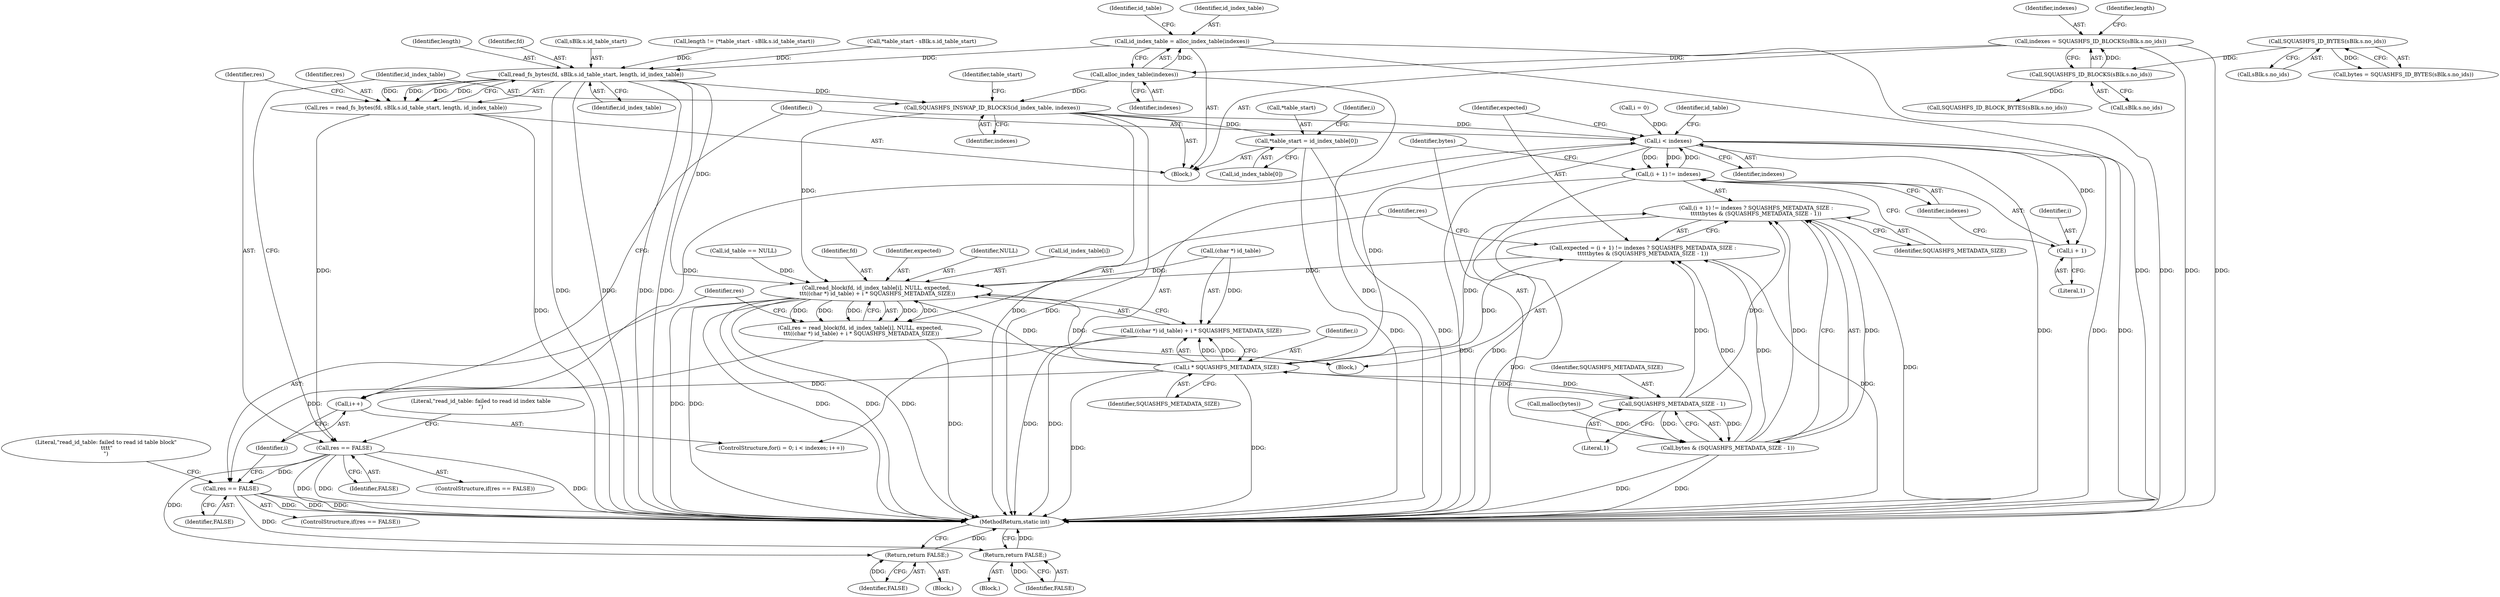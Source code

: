 digraph "0_squashfs-tools_f95864afe8833fe3ad782d714b41378e860977b1_3@pointer" {
"1000159" [label="(Call,id_index_table = alloc_index_table(indexes))"];
"1000161" [label="(Call,alloc_index_table(indexes))"];
"1000118" [label="(Call,indexes = SQUASHFS_ID_BLOCKS(sBlk.s.no_ids))"];
"1000120" [label="(Call,SQUASHFS_ID_BLOCKS(sBlk.s.no_ids))"];
"1000111" [label="(Call,SQUASHFS_ID_BYTES(sBlk.s.no_ids))"];
"1000178" [label="(Call,read_fs_bytes(fd, sBlk.s.id_table_start, length, id_index_table))"];
"1000176" [label="(Call,res = read_fs_bytes(fd, sBlk.s.id_table_start, length, id_index_table))"];
"1000188" [label="(Call,res == FALSE)"];
"1000194" [label="(Return,return FALSE;)"];
"1000247" [label="(Call,res == FALSE)"];
"1000253" [label="(Return,return FALSE;)"];
"1000196" [label="(Call,SQUASHFS_INSWAP_ID_BLOCKS(id_index_table, indexes))"];
"1000199" [label="(Call,*table_start = id_index_table[0])"];
"1000209" [label="(Call,i < indexes)"];
"1000219" [label="(Call,(i + 1) != indexes)"];
"1000220" [label="(Call,i + 1)"];
"1000243" [label="(Call,i * SQUASHFS_METADATA_SIZE)"];
"1000212" [label="(Call,i++)"];
"1000216" [label="(Call,expected = (i + 1) != indexes ? SQUASHFS_METADATA_SIZE :\n\t\t\t\t\tbytes & (SQUASHFS_METADATA_SIZE - 1))"];
"1000232" [label="(Call,read_block(fd, id_index_table[i], NULL, expected,\n \t\t\t((char *) id_table) + i * SQUASHFS_METADATA_SIZE))"];
"1000230" [label="(Call,res = read_block(fd, id_index_table[i], NULL, expected,\n \t\t\t((char *) id_table) + i * SQUASHFS_METADATA_SIZE))"];
"1000218" [label="(Call,(i + 1) != indexes ? SQUASHFS_METADATA_SIZE :\n\t\t\t\t\tbytes & (SQUASHFS_METADATA_SIZE - 1))"];
"1000227" [label="(Call,SQUASHFS_METADATA_SIZE - 1)"];
"1000225" [label="(Call,bytes & (SQUASHFS_METADATA_SIZE - 1))"];
"1000239" [label="(Call,((char *) id_table) + i * SQUASHFS_METADATA_SIZE)"];
"1000195" [label="(Identifier,FALSE)"];
"1000225" [label="(Call,bytes & (SQUASHFS_METADATA_SIZE - 1))"];
"1000178" [label="(Call,read_fs_bytes(fd, sBlk.s.id_table_start, length, id_index_table))"];
"1000234" [label="(Call,id_index_table[i])"];
"1000105" [label="(Block,)"];
"1000180" [label="(Call,sBlk.s.id_table_start)"];
"1000162" [label="(Identifier,indexes)"];
"1000196" [label="(Call,SQUASHFS_INSWAP_ID_BLOCKS(id_index_table, indexes))"];
"1000248" [label="(Identifier,res)"];
"1000194" [label="(Return,return FALSE;)"];
"1000219" [label="(Call,(i + 1) != indexes)"];
"1000198" [label="(Identifier,indexes)"];
"1000176" [label="(Call,res = read_fs_bytes(fd, sBlk.s.id_table_start, length, id_index_table))"];
"1000137" [label="(Call,length != (*table_start - sBlk.s.id_table_start))"];
"1000212" [label="(Call,i++)"];
"1000253" [label="(Return,return FALSE;)"];
"1000188" [label="(Call,res == FALSE)"];
"1000256" [label="(Identifier,id_table)"];
"1000226" [label="(Identifier,bytes)"];
"1000224" [label="(Identifier,SQUASHFS_METADATA_SIZE)"];
"1000246" [label="(ControlStructure,if(res == FALSE))"];
"1000243" [label="(Call,i * SQUASHFS_METADATA_SIZE)"];
"1000165" [label="(Call,malloc(bytes))"];
"1000240" [label="(Call,(char *) id_table)"];
"1000207" [label="(Identifier,i)"];
"1000222" [label="(Literal,1)"];
"1000247" [label="(Call,res == FALSE)"];
"1000121" [label="(Call,sBlk.s.no_ids)"];
"1000193" [label="(Literal,\"read_id_table: failed to read id index table\n\")"];
"1000216" [label="(Call,expected = (i + 1) != indexes ? SQUASHFS_METADATA_SIZE :\n\t\t\t\t\tbytes & (SQUASHFS_METADATA_SIZE - 1))"];
"1000239" [label="(Call,((char *) id_table) + i * SQUASHFS_METADATA_SIZE)"];
"1000177" [label="(Identifier,res)"];
"1000168" [label="(Call,id_table == NULL)"];
"1000220" [label="(Call,i + 1)"];
"1000161" [label="(Call,alloc_index_table(indexes))"];
"1000111" [label="(Call,SQUASHFS_ID_BYTES(sBlk.s.no_ids))"];
"1000227" [label="(Call,SQUASHFS_METADATA_SIZE - 1)"];
"1000139" [label="(Call,*table_start - sBlk.s.id_table_start)"];
"1000250" [label="(Block,)"];
"1000191" [label="(Block,)"];
"1000206" [label="(Call,i = 0)"];
"1000228" [label="(Identifier,SQUASHFS_METADATA_SIZE)"];
"1000230" [label="(Call,res = read_block(fd, id_index_table[i], NULL, expected,\n \t\t\t((char *) id_table) + i * SQUASHFS_METADATA_SIZE))"];
"1000187" [label="(ControlStructure,if(res == FALSE))"];
"1000233" [label="(Identifier,fd)"];
"1000232" [label="(Call,read_block(fd, id_index_table[i], NULL, expected,\n \t\t\t((char *) id_table) + i * SQUASHFS_METADATA_SIZE))"];
"1000112" [label="(Call,sBlk.s.no_ids)"];
"1000218" [label="(Call,(i + 1) != indexes ? SQUASHFS_METADATA_SIZE :\n\t\t\t\t\tbytes & (SQUASHFS_METADATA_SIZE - 1))"];
"1000164" [label="(Identifier,id_table)"];
"1000221" [label="(Identifier,i)"];
"1000245" [label="(Identifier,SQUASHFS_METADATA_SIZE)"];
"1000129" [label="(Call,SQUASHFS_ID_BLOCK_BYTES(sBlk.s.no_ids))"];
"1000238" [label="(Identifier,expected)"];
"1000118" [label="(Call,indexes = SQUASHFS_ID_BLOCKS(sBlk.s.no_ids))"];
"1000209" [label="(Call,i < indexes)"];
"1000200" [label="(Call,*table_start)"];
"1000214" [label="(Block,)"];
"1000197" [label="(Identifier,id_index_table)"];
"1000249" [label="(Identifier,FALSE)"];
"1000119" [label="(Identifier,indexes)"];
"1000120" [label="(Call,SQUASHFS_ID_BLOCKS(sBlk.s.no_ids))"];
"1000264" [label="(MethodReturn,static int)"];
"1000244" [label="(Identifier,i)"];
"1000229" [label="(Literal,1)"];
"1000186" [label="(Identifier,id_index_table)"];
"1000128" [label="(Identifier,length)"];
"1000190" [label="(Identifier,FALSE)"];
"1000160" [label="(Identifier,id_index_table)"];
"1000223" [label="(Identifier,indexes)"];
"1000185" [label="(Identifier,length)"];
"1000211" [label="(Identifier,indexes)"];
"1000179" [label="(Identifier,fd)"];
"1000231" [label="(Identifier,res)"];
"1000201" [label="(Identifier,table_start)"];
"1000202" [label="(Call,id_index_table[0])"];
"1000199" [label="(Call,*table_start = id_index_table[0])"];
"1000205" [label="(ControlStructure,for(i = 0; i < indexes; i++))"];
"1000210" [label="(Identifier,i)"];
"1000237" [label="(Identifier,NULL)"];
"1000159" [label="(Call,id_index_table = alloc_index_table(indexes))"];
"1000213" [label="(Identifier,i)"];
"1000109" [label="(Call,bytes = SQUASHFS_ID_BYTES(sBlk.s.no_ids))"];
"1000252" [label="(Literal,\"read_id_table: failed to read id table block\"\n \t\t\t\t\"\n\")"];
"1000217" [label="(Identifier,expected)"];
"1000254" [label="(Identifier,FALSE)"];
"1000189" [label="(Identifier,res)"];
"1000159" -> "1000105"  [label="AST: "];
"1000159" -> "1000161"  [label="CFG: "];
"1000160" -> "1000159"  [label="AST: "];
"1000161" -> "1000159"  [label="AST: "];
"1000164" -> "1000159"  [label="CFG: "];
"1000159" -> "1000264"  [label="DDG: "];
"1000159" -> "1000264"  [label="DDG: "];
"1000161" -> "1000159"  [label="DDG: "];
"1000159" -> "1000178"  [label="DDG: "];
"1000161" -> "1000162"  [label="CFG: "];
"1000162" -> "1000161"  [label="AST: "];
"1000161" -> "1000264"  [label="DDG: "];
"1000118" -> "1000161"  [label="DDG: "];
"1000161" -> "1000196"  [label="DDG: "];
"1000118" -> "1000105"  [label="AST: "];
"1000118" -> "1000120"  [label="CFG: "];
"1000119" -> "1000118"  [label="AST: "];
"1000120" -> "1000118"  [label="AST: "];
"1000128" -> "1000118"  [label="CFG: "];
"1000118" -> "1000264"  [label="DDG: "];
"1000118" -> "1000264"  [label="DDG: "];
"1000120" -> "1000118"  [label="DDG: "];
"1000120" -> "1000121"  [label="CFG: "];
"1000121" -> "1000120"  [label="AST: "];
"1000111" -> "1000120"  [label="DDG: "];
"1000120" -> "1000129"  [label="DDG: "];
"1000111" -> "1000109"  [label="AST: "];
"1000111" -> "1000112"  [label="CFG: "];
"1000112" -> "1000111"  [label="AST: "];
"1000109" -> "1000111"  [label="CFG: "];
"1000111" -> "1000109"  [label="DDG: "];
"1000178" -> "1000176"  [label="AST: "];
"1000178" -> "1000186"  [label="CFG: "];
"1000179" -> "1000178"  [label="AST: "];
"1000180" -> "1000178"  [label="AST: "];
"1000185" -> "1000178"  [label="AST: "];
"1000186" -> "1000178"  [label="AST: "];
"1000176" -> "1000178"  [label="CFG: "];
"1000178" -> "1000264"  [label="DDG: "];
"1000178" -> "1000264"  [label="DDG: "];
"1000178" -> "1000264"  [label="DDG: "];
"1000178" -> "1000264"  [label="DDG: "];
"1000178" -> "1000176"  [label="DDG: "];
"1000178" -> "1000176"  [label="DDG: "];
"1000178" -> "1000176"  [label="DDG: "];
"1000178" -> "1000176"  [label="DDG: "];
"1000139" -> "1000178"  [label="DDG: "];
"1000137" -> "1000178"  [label="DDG: "];
"1000178" -> "1000196"  [label="DDG: "];
"1000178" -> "1000232"  [label="DDG: "];
"1000176" -> "1000105"  [label="AST: "];
"1000177" -> "1000176"  [label="AST: "];
"1000189" -> "1000176"  [label="CFG: "];
"1000176" -> "1000264"  [label="DDG: "];
"1000176" -> "1000188"  [label="DDG: "];
"1000188" -> "1000187"  [label="AST: "];
"1000188" -> "1000190"  [label="CFG: "];
"1000189" -> "1000188"  [label="AST: "];
"1000190" -> "1000188"  [label="AST: "];
"1000193" -> "1000188"  [label="CFG: "];
"1000197" -> "1000188"  [label="CFG: "];
"1000188" -> "1000264"  [label="DDG: "];
"1000188" -> "1000264"  [label="DDG: "];
"1000188" -> "1000264"  [label="DDG: "];
"1000188" -> "1000194"  [label="DDG: "];
"1000188" -> "1000247"  [label="DDG: "];
"1000194" -> "1000191"  [label="AST: "];
"1000194" -> "1000195"  [label="CFG: "];
"1000195" -> "1000194"  [label="AST: "];
"1000264" -> "1000194"  [label="CFG: "];
"1000194" -> "1000264"  [label="DDG: "];
"1000195" -> "1000194"  [label="DDG: "];
"1000247" -> "1000246"  [label="AST: "];
"1000247" -> "1000249"  [label="CFG: "];
"1000248" -> "1000247"  [label="AST: "];
"1000249" -> "1000247"  [label="AST: "];
"1000252" -> "1000247"  [label="CFG: "];
"1000213" -> "1000247"  [label="CFG: "];
"1000247" -> "1000264"  [label="DDG: "];
"1000247" -> "1000264"  [label="DDG: "];
"1000247" -> "1000264"  [label="DDG: "];
"1000230" -> "1000247"  [label="DDG: "];
"1000247" -> "1000253"  [label="DDG: "];
"1000253" -> "1000250"  [label="AST: "];
"1000253" -> "1000254"  [label="CFG: "];
"1000254" -> "1000253"  [label="AST: "];
"1000264" -> "1000253"  [label="CFG: "];
"1000253" -> "1000264"  [label="DDG: "];
"1000254" -> "1000253"  [label="DDG: "];
"1000196" -> "1000105"  [label="AST: "];
"1000196" -> "1000198"  [label="CFG: "];
"1000197" -> "1000196"  [label="AST: "];
"1000198" -> "1000196"  [label="AST: "];
"1000201" -> "1000196"  [label="CFG: "];
"1000196" -> "1000264"  [label="DDG: "];
"1000196" -> "1000264"  [label="DDG: "];
"1000196" -> "1000199"  [label="DDG: "];
"1000196" -> "1000209"  [label="DDG: "];
"1000196" -> "1000232"  [label="DDG: "];
"1000199" -> "1000105"  [label="AST: "];
"1000199" -> "1000202"  [label="CFG: "];
"1000200" -> "1000199"  [label="AST: "];
"1000202" -> "1000199"  [label="AST: "];
"1000207" -> "1000199"  [label="CFG: "];
"1000199" -> "1000264"  [label="DDG: "];
"1000199" -> "1000264"  [label="DDG: "];
"1000209" -> "1000205"  [label="AST: "];
"1000209" -> "1000211"  [label="CFG: "];
"1000210" -> "1000209"  [label="AST: "];
"1000211" -> "1000209"  [label="AST: "];
"1000217" -> "1000209"  [label="CFG: "];
"1000256" -> "1000209"  [label="CFG: "];
"1000209" -> "1000264"  [label="DDG: "];
"1000209" -> "1000264"  [label="DDG: "];
"1000209" -> "1000264"  [label="DDG: "];
"1000206" -> "1000209"  [label="DDG: "];
"1000212" -> "1000209"  [label="DDG: "];
"1000219" -> "1000209"  [label="DDG: "];
"1000209" -> "1000219"  [label="DDG: "];
"1000209" -> "1000219"  [label="DDG: "];
"1000209" -> "1000220"  [label="DDG: "];
"1000209" -> "1000243"  [label="DDG: "];
"1000219" -> "1000218"  [label="AST: "];
"1000219" -> "1000223"  [label="CFG: "];
"1000220" -> "1000219"  [label="AST: "];
"1000223" -> "1000219"  [label="AST: "];
"1000224" -> "1000219"  [label="CFG: "];
"1000226" -> "1000219"  [label="CFG: "];
"1000219" -> "1000264"  [label="DDG: "];
"1000219" -> "1000264"  [label="DDG: "];
"1000220" -> "1000222"  [label="CFG: "];
"1000221" -> "1000220"  [label="AST: "];
"1000222" -> "1000220"  [label="AST: "];
"1000223" -> "1000220"  [label="CFG: "];
"1000243" -> "1000239"  [label="AST: "];
"1000243" -> "1000245"  [label="CFG: "];
"1000244" -> "1000243"  [label="AST: "];
"1000245" -> "1000243"  [label="AST: "];
"1000239" -> "1000243"  [label="CFG: "];
"1000243" -> "1000264"  [label="DDG: "];
"1000243" -> "1000264"  [label="DDG: "];
"1000243" -> "1000212"  [label="DDG: "];
"1000243" -> "1000216"  [label="DDG: "];
"1000243" -> "1000218"  [label="DDG: "];
"1000243" -> "1000227"  [label="DDG: "];
"1000243" -> "1000232"  [label="DDG: "];
"1000243" -> "1000232"  [label="DDG: "];
"1000243" -> "1000239"  [label="DDG: "];
"1000243" -> "1000239"  [label="DDG: "];
"1000227" -> "1000243"  [label="DDG: "];
"1000212" -> "1000205"  [label="AST: "];
"1000212" -> "1000213"  [label="CFG: "];
"1000213" -> "1000212"  [label="AST: "];
"1000210" -> "1000212"  [label="CFG: "];
"1000216" -> "1000214"  [label="AST: "];
"1000216" -> "1000218"  [label="CFG: "];
"1000217" -> "1000216"  [label="AST: "];
"1000218" -> "1000216"  [label="AST: "];
"1000231" -> "1000216"  [label="CFG: "];
"1000216" -> "1000264"  [label="DDG: "];
"1000227" -> "1000216"  [label="DDG: "];
"1000225" -> "1000216"  [label="DDG: "];
"1000225" -> "1000216"  [label="DDG: "];
"1000216" -> "1000232"  [label="DDG: "];
"1000232" -> "1000230"  [label="AST: "];
"1000232" -> "1000239"  [label="CFG: "];
"1000233" -> "1000232"  [label="AST: "];
"1000234" -> "1000232"  [label="AST: "];
"1000237" -> "1000232"  [label="AST: "];
"1000238" -> "1000232"  [label="AST: "];
"1000239" -> "1000232"  [label="AST: "];
"1000230" -> "1000232"  [label="CFG: "];
"1000232" -> "1000264"  [label="DDG: "];
"1000232" -> "1000264"  [label="DDG: "];
"1000232" -> "1000264"  [label="DDG: "];
"1000232" -> "1000264"  [label="DDG: "];
"1000232" -> "1000264"  [label="DDG: "];
"1000232" -> "1000230"  [label="DDG: "];
"1000232" -> "1000230"  [label="DDG: "];
"1000232" -> "1000230"  [label="DDG: "];
"1000232" -> "1000230"  [label="DDG: "];
"1000232" -> "1000230"  [label="DDG: "];
"1000168" -> "1000232"  [label="DDG: "];
"1000240" -> "1000232"  [label="DDG: "];
"1000230" -> "1000214"  [label="AST: "];
"1000231" -> "1000230"  [label="AST: "];
"1000248" -> "1000230"  [label="CFG: "];
"1000230" -> "1000264"  [label="DDG: "];
"1000218" -> "1000224"  [label="CFG: "];
"1000218" -> "1000225"  [label="CFG: "];
"1000224" -> "1000218"  [label="AST: "];
"1000225" -> "1000218"  [label="AST: "];
"1000218" -> "1000264"  [label="DDG: "];
"1000218" -> "1000264"  [label="DDG: "];
"1000227" -> "1000218"  [label="DDG: "];
"1000225" -> "1000218"  [label="DDG: "];
"1000225" -> "1000218"  [label="DDG: "];
"1000227" -> "1000225"  [label="AST: "];
"1000227" -> "1000229"  [label="CFG: "];
"1000228" -> "1000227"  [label="AST: "];
"1000229" -> "1000227"  [label="AST: "];
"1000225" -> "1000227"  [label="CFG: "];
"1000227" -> "1000225"  [label="DDG: "];
"1000227" -> "1000225"  [label="DDG: "];
"1000226" -> "1000225"  [label="AST: "];
"1000225" -> "1000264"  [label="DDG: "];
"1000225" -> "1000264"  [label="DDG: "];
"1000165" -> "1000225"  [label="DDG: "];
"1000240" -> "1000239"  [label="AST: "];
"1000239" -> "1000264"  [label="DDG: "];
"1000239" -> "1000264"  [label="DDG: "];
"1000240" -> "1000239"  [label="DDG: "];
}
